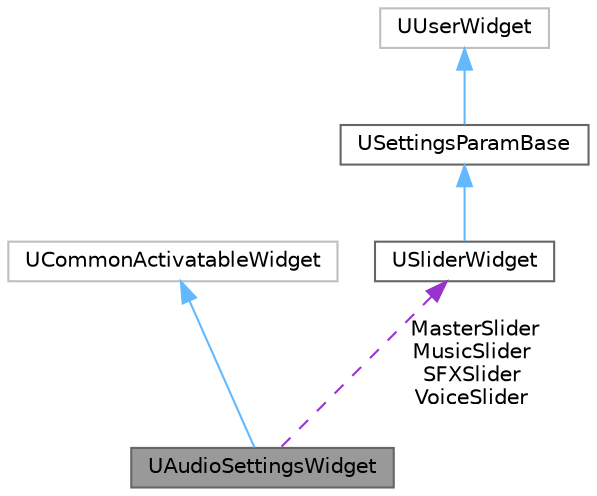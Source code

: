 digraph "UAudioSettingsWidget"
{
 // LATEX_PDF_SIZE
  bgcolor="transparent";
  edge [fontname=Helvetica,fontsize=10,labelfontname=Helvetica,labelfontsize=10];
  node [fontname=Helvetica,fontsize=10,shape=box,height=0.2,width=0.4];
  Node1 [label="UAudioSettingsWidget",height=0.2,width=0.4,color="gray40", fillcolor="grey60", style="filled", fontcolor="black",tooltip="Audio setting param widget."];
  Node2 -> Node1 [dir="back",color="steelblue1",style="solid"];
  Node2 [label="UCommonActivatableWidget",height=0.2,width=0.4,color="grey75", fillcolor="white", style="filled",tooltip=" "];
  Node3 -> Node1 [dir="back",color="darkorchid3",style="dashed",label=" MasterSlider\nMusicSlider\nSFXSlider\nVoiceSlider" ];
  Node3 [label="USliderWidget",height=0.2,width=0.4,color="gray40", fillcolor="white", style="filled",URL="$class_u_slider_widget.html",tooltip="Slider param setting widget."];
  Node4 -> Node3 [dir="back",color="steelblue1",style="solid"];
  Node4 [label="USettingsParamBase",height=0.2,width=0.4,color="gray40", fillcolor="white", style="filled",URL="$class_u_settings_param_base.html",tooltip="Settings base for params inside a game settings."];
  Node5 -> Node4 [dir="back",color="steelblue1",style="solid"];
  Node5 [label="UUserWidget",height=0.2,width=0.4,color="grey75", fillcolor="white", style="filled",tooltip=" "];
}

